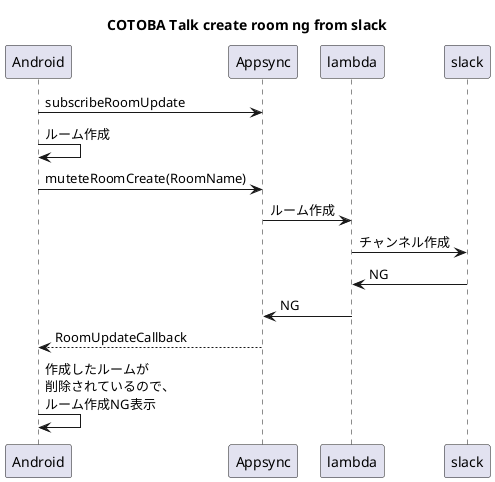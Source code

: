 @startuml

title COTOBA Talk create room ng from slack

Android -> Appsync:subscribeRoomUpdate
Android -> Android:ルーム作成
Android -> Appsync:muteteRoomCreate(RoomName)
Appsync -> lambda:ルーム作成
lambda -> slack:チャンネル作成
slack -> lambda:NG
lambda -> Appsync:NG
Appsync --> Android:RoomUpdateCallback
Android -> Android:作成したルームが\n削除されているので、\nルーム作成NG表示

@enduml
